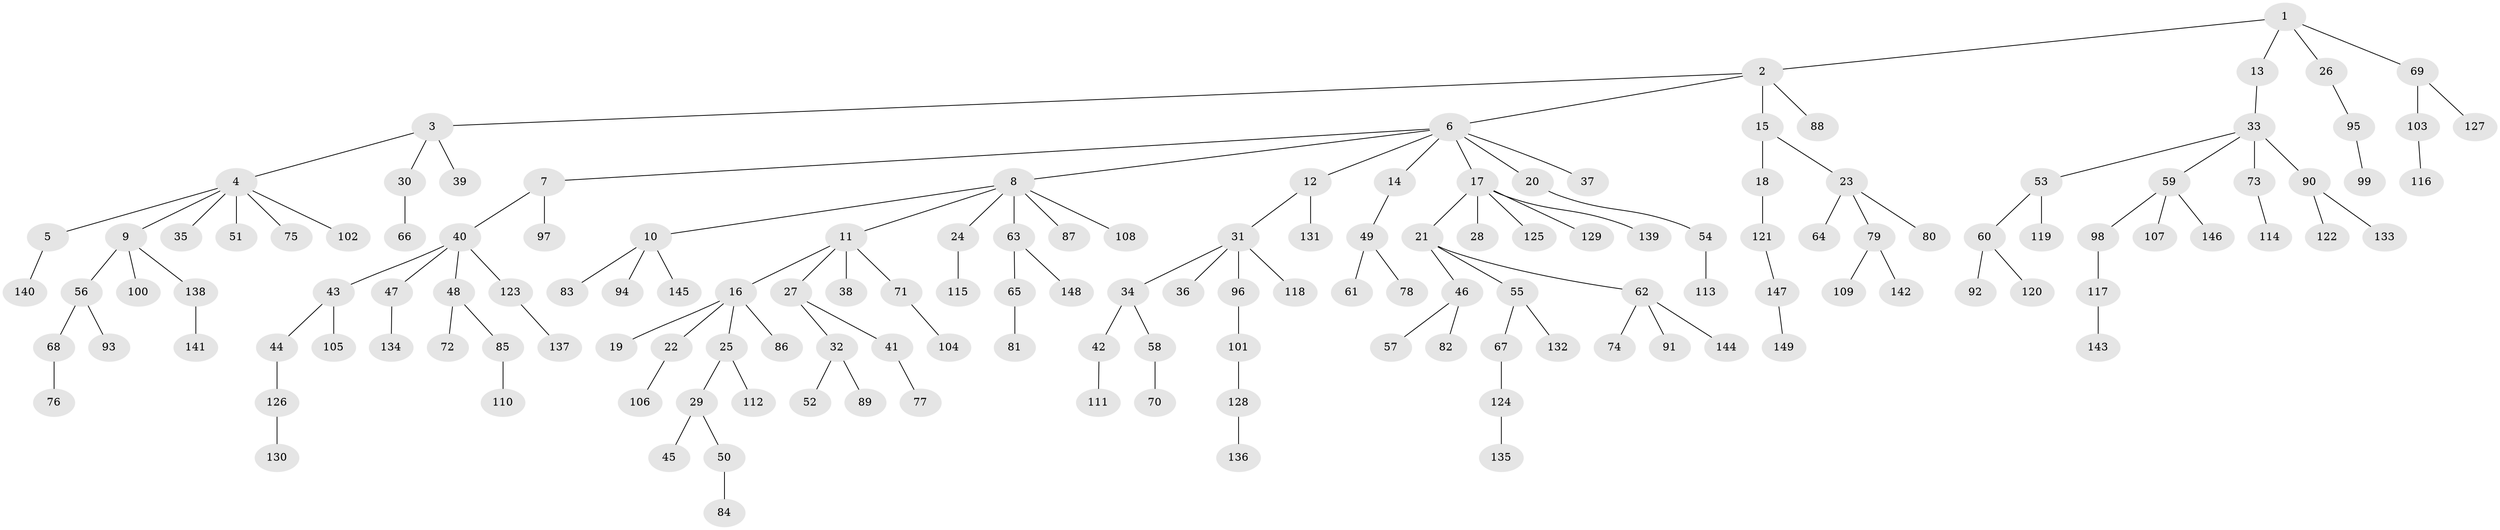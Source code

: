 // coarse degree distribution, {4: 0.06666666666666667, 3: 0.1, 6: 0.022222222222222223, 1: 0.5, 7: 0.011111111111111112, 2: 0.26666666666666666, 5: 0.03333333333333333}
// Generated by graph-tools (version 1.1) at 2025/51/03/04/25 22:51:56]
// undirected, 149 vertices, 148 edges
graph export_dot {
  node [color=gray90,style=filled];
  1;
  2;
  3;
  4;
  5;
  6;
  7;
  8;
  9;
  10;
  11;
  12;
  13;
  14;
  15;
  16;
  17;
  18;
  19;
  20;
  21;
  22;
  23;
  24;
  25;
  26;
  27;
  28;
  29;
  30;
  31;
  32;
  33;
  34;
  35;
  36;
  37;
  38;
  39;
  40;
  41;
  42;
  43;
  44;
  45;
  46;
  47;
  48;
  49;
  50;
  51;
  52;
  53;
  54;
  55;
  56;
  57;
  58;
  59;
  60;
  61;
  62;
  63;
  64;
  65;
  66;
  67;
  68;
  69;
  70;
  71;
  72;
  73;
  74;
  75;
  76;
  77;
  78;
  79;
  80;
  81;
  82;
  83;
  84;
  85;
  86;
  87;
  88;
  89;
  90;
  91;
  92;
  93;
  94;
  95;
  96;
  97;
  98;
  99;
  100;
  101;
  102;
  103;
  104;
  105;
  106;
  107;
  108;
  109;
  110;
  111;
  112;
  113;
  114;
  115;
  116;
  117;
  118;
  119;
  120;
  121;
  122;
  123;
  124;
  125;
  126;
  127;
  128;
  129;
  130;
  131;
  132;
  133;
  134;
  135;
  136;
  137;
  138;
  139;
  140;
  141;
  142;
  143;
  144;
  145;
  146;
  147;
  148;
  149;
  1 -- 2;
  1 -- 13;
  1 -- 26;
  1 -- 69;
  2 -- 3;
  2 -- 6;
  2 -- 15;
  2 -- 88;
  3 -- 4;
  3 -- 30;
  3 -- 39;
  4 -- 5;
  4 -- 9;
  4 -- 35;
  4 -- 51;
  4 -- 75;
  4 -- 102;
  5 -- 140;
  6 -- 7;
  6 -- 8;
  6 -- 12;
  6 -- 14;
  6 -- 17;
  6 -- 20;
  6 -- 37;
  7 -- 40;
  7 -- 97;
  8 -- 10;
  8 -- 11;
  8 -- 24;
  8 -- 63;
  8 -- 87;
  8 -- 108;
  9 -- 56;
  9 -- 100;
  9 -- 138;
  10 -- 83;
  10 -- 94;
  10 -- 145;
  11 -- 16;
  11 -- 27;
  11 -- 38;
  11 -- 71;
  12 -- 31;
  12 -- 131;
  13 -- 33;
  14 -- 49;
  15 -- 18;
  15 -- 23;
  16 -- 19;
  16 -- 22;
  16 -- 25;
  16 -- 86;
  17 -- 21;
  17 -- 28;
  17 -- 125;
  17 -- 129;
  17 -- 139;
  18 -- 121;
  20 -- 54;
  21 -- 46;
  21 -- 55;
  21 -- 62;
  22 -- 106;
  23 -- 64;
  23 -- 79;
  23 -- 80;
  24 -- 115;
  25 -- 29;
  25 -- 112;
  26 -- 95;
  27 -- 32;
  27 -- 41;
  29 -- 45;
  29 -- 50;
  30 -- 66;
  31 -- 34;
  31 -- 36;
  31 -- 96;
  31 -- 118;
  32 -- 52;
  32 -- 89;
  33 -- 53;
  33 -- 59;
  33 -- 73;
  33 -- 90;
  34 -- 42;
  34 -- 58;
  40 -- 43;
  40 -- 47;
  40 -- 48;
  40 -- 123;
  41 -- 77;
  42 -- 111;
  43 -- 44;
  43 -- 105;
  44 -- 126;
  46 -- 57;
  46 -- 82;
  47 -- 134;
  48 -- 72;
  48 -- 85;
  49 -- 61;
  49 -- 78;
  50 -- 84;
  53 -- 60;
  53 -- 119;
  54 -- 113;
  55 -- 67;
  55 -- 132;
  56 -- 68;
  56 -- 93;
  58 -- 70;
  59 -- 98;
  59 -- 107;
  59 -- 146;
  60 -- 92;
  60 -- 120;
  62 -- 74;
  62 -- 91;
  62 -- 144;
  63 -- 65;
  63 -- 148;
  65 -- 81;
  67 -- 124;
  68 -- 76;
  69 -- 103;
  69 -- 127;
  71 -- 104;
  73 -- 114;
  79 -- 109;
  79 -- 142;
  85 -- 110;
  90 -- 122;
  90 -- 133;
  95 -- 99;
  96 -- 101;
  98 -- 117;
  101 -- 128;
  103 -- 116;
  117 -- 143;
  121 -- 147;
  123 -- 137;
  124 -- 135;
  126 -- 130;
  128 -- 136;
  138 -- 141;
  147 -- 149;
}
